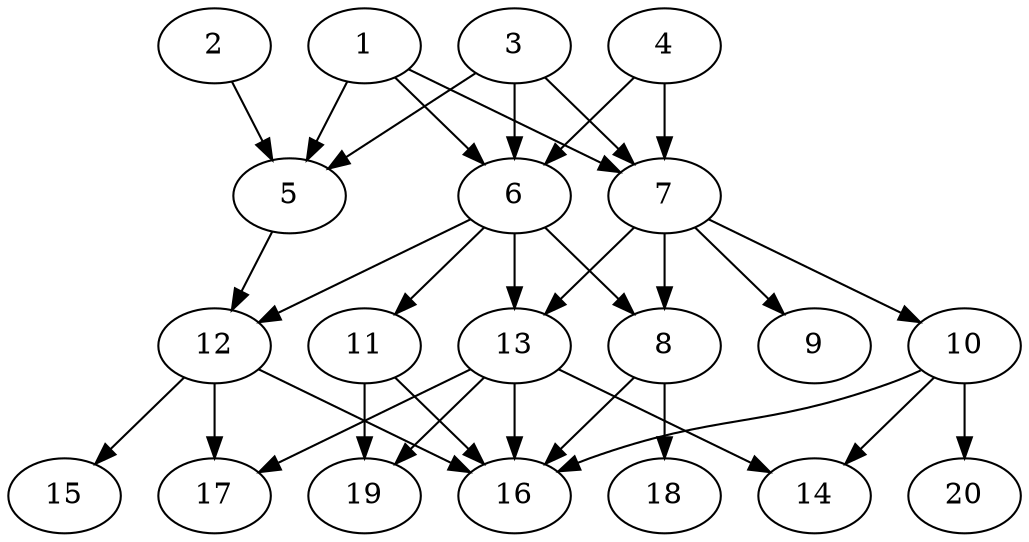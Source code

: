// DAG automatically generated by daggen at Tue Jul 23 14:28:59 2019
// ./daggen --dot -n 20 --ccr 0.4 --fat 0.6 --regular 0.5 --density 0.7 --mindata 5242880 --maxdata 52428800 
digraph G {
  1 [size="38072320", alpha="0.08", expect_size="15228928"] 
  1 -> 5 [size ="15228928"]
  1 -> 6 [size ="15228928"]
  1 -> 7 [size ="15228928"]
  2 [size="22192640", alpha="0.05", expect_size="8877056"] 
  2 -> 5 [size ="8877056"]
  3 [size="42291200", alpha="0.04", expect_size="16916480"] 
  3 -> 5 [size ="16916480"]
  3 -> 6 [size ="16916480"]
  3 -> 7 [size ="16916480"]
  4 [size="59335680", alpha="0.04", expect_size="23734272"] 
  4 -> 6 [size ="23734272"]
  4 -> 7 [size ="23734272"]
  5 [size="117831680", alpha="0.02", expect_size="47132672"] 
  5 -> 12 [size ="47132672"]
  6 [size="73543680", alpha="0.03", expect_size="29417472"] 
  6 -> 8 [size ="29417472"]
  6 -> 11 [size ="29417472"]
  6 -> 12 [size ="29417472"]
  6 -> 13 [size ="29417472"]
  7 [size="55528960", alpha="0.15", expect_size="22211584"] 
  7 -> 8 [size ="22211584"]
  7 -> 9 [size ="22211584"]
  7 -> 10 [size ="22211584"]
  7 -> 13 [size ="22211584"]
  8 [size="14696960", alpha="0.01", expect_size="5878784"] 
  8 -> 16 [size ="5878784"]
  8 -> 18 [size ="5878784"]
  9 [size="54033920", alpha="0.09", expect_size="21613568"] 
  10 [size="75494400", alpha="0.01", expect_size="30197760"] 
  10 -> 14 [size ="30197760"]
  10 -> 16 [size ="30197760"]
  10 -> 20 [size ="30197760"]
  11 [size="46123520", alpha="0.09", expect_size="18449408"] 
  11 -> 16 [size ="18449408"]
  11 -> 19 [size ="18449408"]
  12 [size="91788800", alpha="0.20", expect_size="36715520"] 
  12 -> 15 [size ="36715520"]
  12 -> 16 [size ="36715520"]
  12 -> 17 [size ="36715520"]
  13 [size="122457600", alpha="0.12", expect_size="48983040"] 
  13 -> 14 [size ="48983040"]
  13 -> 16 [size ="48983040"]
  13 -> 17 [size ="48983040"]
  13 -> 19 [size ="48983040"]
  14 [size="26984960", alpha="0.18", expect_size="10793984"] 
  15 [size="48409600", alpha="0.03", expect_size="19363840"] 
  16 [size="57904640", alpha="0.03", expect_size="23161856"] 
  17 [size="76426240", alpha="0.13", expect_size="30570496"] 
  18 [size="49044480", alpha="0.08", expect_size="19617792"] 
  19 [size="56993280", alpha="0.08", expect_size="22797312"] 
  20 [size="107568640", alpha="0.09", expect_size="43027456"] 
}
